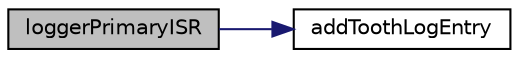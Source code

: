 digraph "loggerPrimaryISR"
{
 // LATEX_PDF_SIZE
  edge [fontname="Helvetica",fontsize="10",labelfontname="Helvetica",labelfontsize="10"];
  node [fontname="Helvetica",fontsize="10",shape=record];
  rankdir="LR";
  Node73 [label="loggerPrimaryISR",height=0.2,width=0.4,color="black", fillcolor="grey75", style="filled", fontcolor="black",tooltip=" "];
  Node73 -> Node74 [color="midnightblue",fontsize="10",style="solid",fontname="Helvetica"];
  Node74 [label="addToothLogEntry",height=0.2,width=0.4,color="black", fillcolor="white", style="filled",URL="$decoders_8ino.html#aa9e6155c9870e39e1118af203a4cee9a",tooltip=" "];
}

